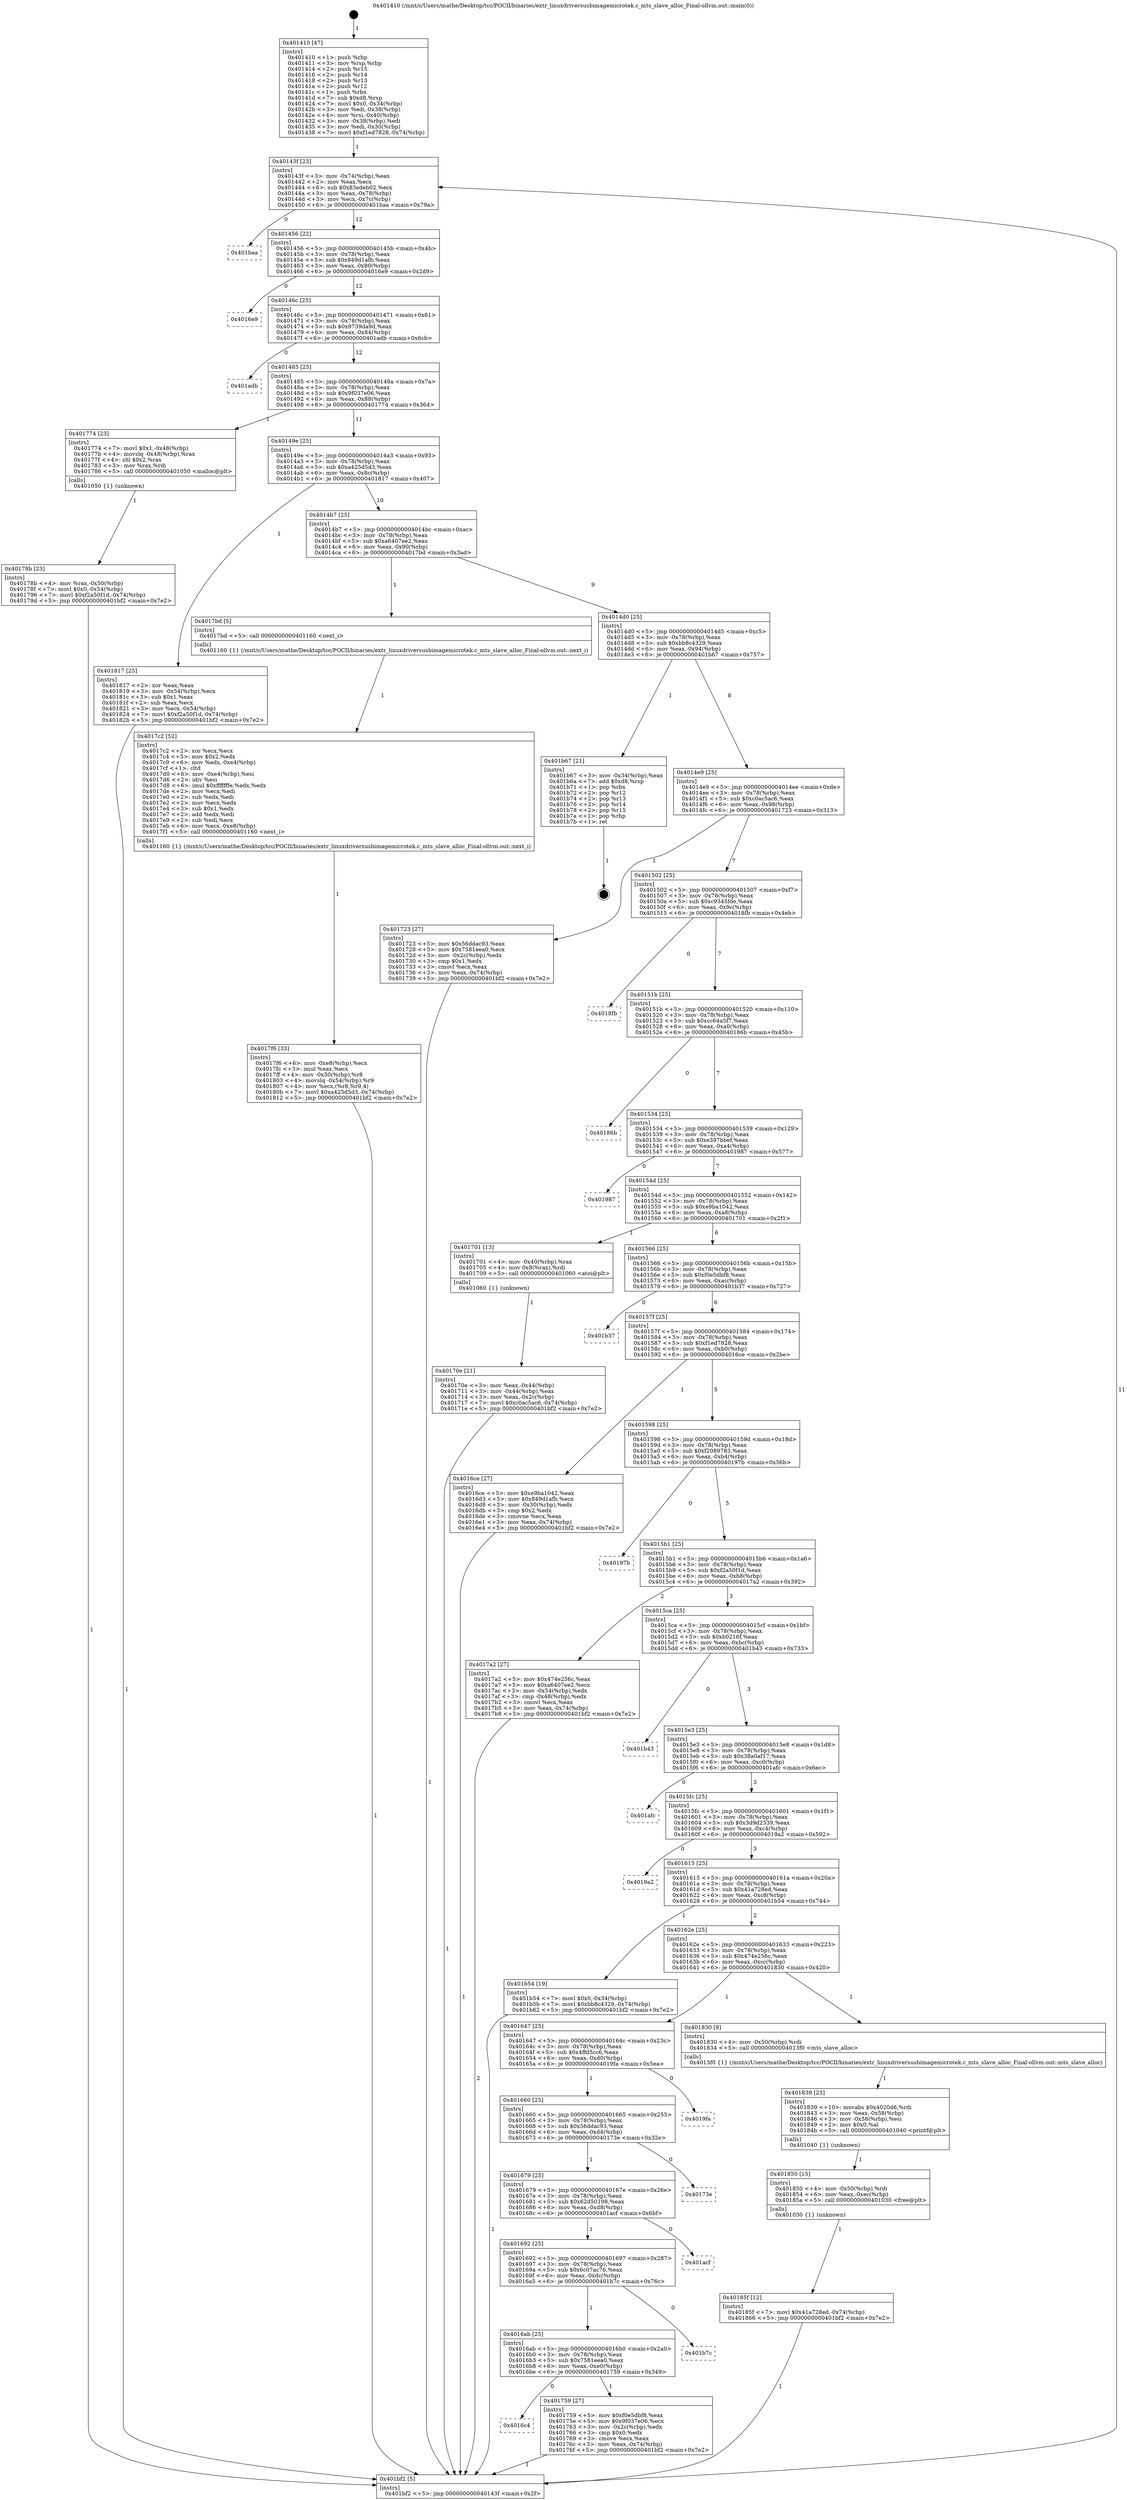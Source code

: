 digraph "0x401410" {
  label = "0x401410 (/mnt/c/Users/mathe/Desktop/tcc/POCII/binaries/extr_linuxdriversusbimagemicrotek.c_mts_slave_alloc_Final-ollvm.out::main(0))"
  labelloc = "t"
  node[shape=record]

  Entry [label="",width=0.3,height=0.3,shape=circle,fillcolor=black,style=filled]
  "0x40143f" [label="{
     0x40143f [23]\l
     | [instrs]\l
     &nbsp;&nbsp;0x40143f \<+3\>: mov -0x74(%rbp),%eax\l
     &nbsp;&nbsp;0x401442 \<+2\>: mov %eax,%ecx\l
     &nbsp;&nbsp;0x401444 \<+6\>: sub $0x83edeb02,%ecx\l
     &nbsp;&nbsp;0x40144a \<+3\>: mov %eax,-0x78(%rbp)\l
     &nbsp;&nbsp;0x40144d \<+3\>: mov %ecx,-0x7c(%rbp)\l
     &nbsp;&nbsp;0x401450 \<+6\>: je 0000000000401baa \<main+0x79a\>\l
  }"]
  "0x401baa" [label="{
     0x401baa\l
  }", style=dashed]
  "0x401456" [label="{
     0x401456 [22]\l
     | [instrs]\l
     &nbsp;&nbsp;0x401456 \<+5\>: jmp 000000000040145b \<main+0x4b\>\l
     &nbsp;&nbsp;0x40145b \<+3\>: mov -0x78(%rbp),%eax\l
     &nbsp;&nbsp;0x40145e \<+5\>: sub $0x849d1afb,%eax\l
     &nbsp;&nbsp;0x401463 \<+3\>: mov %eax,-0x80(%rbp)\l
     &nbsp;&nbsp;0x401466 \<+6\>: je 00000000004016e9 \<main+0x2d9\>\l
  }"]
  Exit [label="",width=0.3,height=0.3,shape=circle,fillcolor=black,style=filled,peripheries=2]
  "0x4016e9" [label="{
     0x4016e9\l
  }", style=dashed]
  "0x40146c" [label="{
     0x40146c [25]\l
     | [instrs]\l
     &nbsp;&nbsp;0x40146c \<+5\>: jmp 0000000000401471 \<main+0x61\>\l
     &nbsp;&nbsp;0x401471 \<+3\>: mov -0x78(%rbp),%eax\l
     &nbsp;&nbsp;0x401474 \<+5\>: sub $0x9739da9d,%eax\l
     &nbsp;&nbsp;0x401479 \<+6\>: mov %eax,-0x84(%rbp)\l
     &nbsp;&nbsp;0x40147f \<+6\>: je 0000000000401adb \<main+0x6cb\>\l
  }"]
  "0x40185f" [label="{
     0x40185f [12]\l
     | [instrs]\l
     &nbsp;&nbsp;0x40185f \<+7\>: movl $0x41a728ed,-0x74(%rbp)\l
     &nbsp;&nbsp;0x401866 \<+5\>: jmp 0000000000401bf2 \<main+0x7e2\>\l
  }"]
  "0x401adb" [label="{
     0x401adb\l
  }", style=dashed]
  "0x401485" [label="{
     0x401485 [25]\l
     | [instrs]\l
     &nbsp;&nbsp;0x401485 \<+5\>: jmp 000000000040148a \<main+0x7a\>\l
     &nbsp;&nbsp;0x40148a \<+3\>: mov -0x78(%rbp),%eax\l
     &nbsp;&nbsp;0x40148d \<+5\>: sub $0x9f037e06,%eax\l
     &nbsp;&nbsp;0x401492 \<+6\>: mov %eax,-0x88(%rbp)\l
     &nbsp;&nbsp;0x401498 \<+6\>: je 0000000000401774 \<main+0x364\>\l
  }"]
  "0x401850" [label="{
     0x401850 [15]\l
     | [instrs]\l
     &nbsp;&nbsp;0x401850 \<+4\>: mov -0x50(%rbp),%rdi\l
     &nbsp;&nbsp;0x401854 \<+6\>: mov %eax,-0xec(%rbp)\l
     &nbsp;&nbsp;0x40185a \<+5\>: call 0000000000401030 \<free@plt\>\l
     | [calls]\l
     &nbsp;&nbsp;0x401030 \{1\} (unknown)\l
  }"]
  "0x401774" [label="{
     0x401774 [23]\l
     | [instrs]\l
     &nbsp;&nbsp;0x401774 \<+7\>: movl $0x1,-0x48(%rbp)\l
     &nbsp;&nbsp;0x40177b \<+4\>: movslq -0x48(%rbp),%rax\l
     &nbsp;&nbsp;0x40177f \<+4\>: shl $0x2,%rax\l
     &nbsp;&nbsp;0x401783 \<+3\>: mov %rax,%rdi\l
     &nbsp;&nbsp;0x401786 \<+5\>: call 0000000000401050 \<malloc@plt\>\l
     | [calls]\l
     &nbsp;&nbsp;0x401050 \{1\} (unknown)\l
  }"]
  "0x40149e" [label="{
     0x40149e [25]\l
     | [instrs]\l
     &nbsp;&nbsp;0x40149e \<+5\>: jmp 00000000004014a3 \<main+0x93\>\l
     &nbsp;&nbsp;0x4014a3 \<+3\>: mov -0x78(%rbp),%eax\l
     &nbsp;&nbsp;0x4014a6 \<+5\>: sub $0xa425d5d3,%eax\l
     &nbsp;&nbsp;0x4014ab \<+6\>: mov %eax,-0x8c(%rbp)\l
     &nbsp;&nbsp;0x4014b1 \<+6\>: je 0000000000401817 \<main+0x407\>\l
  }"]
  "0x401839" [label="{
     0x401839 [23]\l
     | [instrs]\l
     &nbsp;&nbsp;0x401839 \<+10\>: movabs $0x4020d6,%rdi\l
     &nbsp;&nbsp;0x401843 \<+3\>: mov %eax,-0x58(%rbp)\l
     &nbsp;&nbsp;0x401846 \<+3\>: mov -0x58(%rbp),%esi\l
     &nbsp;&nbsp;0x401849 \<+2\>: mov $0x0,%al\l
     &nbsp;&nbsp;0x40184b \<+5\>: call 0000000000401040 \<printf@plt\>\l
     | [calls]\l
     &nbsp;&nbsp;0x401040 \{1\} (unknown)\l
  }"]
  "0x401817" [label="{
     0x401817 [25]\l
     | [instrs]\l
     &nbsp;&nbsp;0x401817 \<+2\>: xor %eax,%eax\l
     &nbsp;&nbsp;0x401819 \<+3\>: mov -0x54(%rbp),%ecx\l
     &nbsp;&nbsp;0x40181c \<+3\>: sub $0x1,%eax\l
     &nbsp;&nbsp;0x40181f \<+2\>: sub %eax,%ecx\l
     &nbsp;&nbsp;0x401821 \<+3\>: mov %ecx,-0x54(%rbp)\l
     &nbsp;&nbsp;0x401824 \<+7\>: movl $0xf2a50f1d,-0x74(%rbp)\l
     &nbsp;&nbsp;0x40182b \<+5\>: jmp 0000000000401bf2 \<main+0x7e2\>\l
  }"]
  "0x4014b7" [label="{
     0x4014b7 [25]\l
     | [instrs]\l
     &nbsp;&nbsp;0x4014b7 \<+5\>: jmp 00000000004014bc \<main+0xac\>\l
     &nbsp;&nbsp;0x4014bc \<+3\>: mov -0x78(%rbp),%eax\l
     &nbsp;&nbsp;0x4014bf \<+5\>: sub $0xa6407ee2,%eax\l
     &nbsp;&nbsp;0x4014c4 \<+6\>: mov %eax,-0x90(%rbp)\l
     &nbsp;&nbsp;0x4014ca \<+6\>: je 00000000004017bd \<main+0x3ad\>\l
  }"]
  "0x4017f6" [label="{
     0x4017f6 [33]\l
     | [instrs]\l
     &nbsp;&nbsp;0x4017f6 \<+6\>: mov -0xe8(%rbp),%ecx\l
     &nbsp;&nbsp;0x4017fc \<+3\>: imul %eax,%ecx\l
     &nbsp;&nbsp;0x4017ff \<+4\>: mov -0x50(%rbp),%r8\l
     &nbsp;&nbsp;0x401803 \<+4\>: movslq -0x54(%rbp),%r9\l
     &nbsp;&nbsp;0x401807 \<+4\>: mov %ecx,(%r8,%r9,4)\l
     &nbsp;&nbsp;0x40180b \<+7\>: movl $0xa425d5d3,-0x74(%rbp)\l
     &nbsp;&nbsp;0x401812 \<+5\>: jmp 0000000000401bf2 \<main+0x7e2\>\l
  }"]
  "0x4017bd" [label="{
     0x4017bd [5]\l
     | [instrs]\l
     &nbsp;&nbsp;0x4017bd \<+5\>: call 0000000000401160 \<next_i\>\l
     | [calls]\l
     &nbsp;&nbsp;0x401160 \{1\} (/mnt/c/Users/mathe/Desktop/tcc/POCII/binaries/extr_linuxdriversusbimagemicrotek.c_mts_slave_alloc_Final-ollvm.out::next_i)\l
  }"]
  "0x4014d0" [label="{
     0x4014d0 [25]\l
     | [instrs]\l
     &nbsp;&nbsp;0x4014d0 \<+5\>: jmp 00000000004014d5 \<main+0xc5\>\l
     &nbsp;&nbsp;0x4014d5 \<+3\>: mov -0x78(%rbp),%eax\l
     &nbsp;&nbsp;0x4014d8 \<+5\>: sub $0xbb8c4329,%eax\l
     &nbsp;&nbsp;0x4014dd \<+6\>: mov %eax,-0x94(%rbp)\l
     &nbsp;&nbsp;0x4014e3 \<+6\>: je 0000000000401b67 \<main+0x757\>\l
  }"]
  "0x4017c2" [label="{
     0x4017c2 [52]\l
     | [instrs]\l
     &nbsp;&nbsp;0x4017c2 \<+2\>: xor %ecx,%ecx\l
     &nbsp;&nbsp;0x4017c4 \<+5\>: mov $0x2,%edx\l
     &nbsp;&nbsp;0x4017c9 \<+6\>: mov %edx,-0xe4(%rbp)\l
     &nbsp;&nbsp;0x4017cf \<+1\>: cltd\l
     &nbsp;&nbsp;0x4017d0 \<+6\>: mov -0xe4(%rbp),%esi\l
     &nbsp;&nbsp;0x4017d6 \<+2\>: idiv %esi\l
     &nbsp;&nbsp;0x4017d8 \<+6\>: imul $0xfffffffe,%edx,%edx\l
     &nbsp;&nbsp;0x4017de \<+2\>: mov %ecx,%edi\l
     &nbsp;&nbsp;0x4017e0 \<+2\>: sub %edx,%edi\l
     &nbsp;&nbsp;0x4017e2 \<+2\>: mov %ecx,%edx\l
     &nbsp;&nbsp;0x4017e4 \<+3\>: sub $0x1,%edx\l
     &nbsp;&nbsp;0x4017e7 \<+2\>: add %edx,%edi\l
     &nbsp;&nbsp;0x4017e9 \<+2\>: sub %edi,%ecx\l
     &nbsp;&nbsp;0x4017eb \<+6\>: mov %ecx,-0xe8(%rbp)\l
     &nbsp;&nbsp;0x4017f1 \<+5\>: call 0000000000401160 \<next_i\>\l
     | [calls]\l
     &nbsp;&nbsp;0x401160 \{1\} (/mnt/c/Users/mathe/Desktop/tcc/POCII/binaries/extr_linuxdriversusbimagemicrotek.c_mts_slave_alloc_Final-ollvm.out::next_i)\l
  }"]
  "0x401b67" [label="{
     0x401b67 [21]\l
     | [instrs]\l
     &nbsp;&nbsp;0x401b67 \<+3\>: mov -0x34(%rbp),%eax\l
     &nbsp;&nbsp;0x401b6a \<+7\>: add $0xd8,%rsp\l
     &nbsp;&nbsp;0x401b71 \<+1\>: pop %rbx\l
     &nbsp;&nbsp;0x401b72 \<+2\>: pop %r12\l
     &nbsp;&nbsp;0x401b74 \<+2\>: pop %r13\l
     &nbsp;&nbsp;0x401b76 \<+2\>: pop %r14\l
     &nbsp;&nbsp;0x401b78 \<+2\>: pop %r15\l
     &nbsp;&nbsp;0x401b7a \<+1\>: pop %rbp\l
     &nbsp;&nbsp;0x401b7b \<+1\>: ret\l
  }"]
  "0x4014e9" [label="{
     0x4014e9 [25]\l
     | [instrs]\l
     &nbsp;&nbsp;0x4014e9 \<+5\>: jmp 00000000004014ee \<main+0xde\>\l
     &nbsp;&nbsp;0x4014ee \<+3\>: mov -0x78(%rbp),%eax\l
     &nbsp;&nbsp;0x4014f1 \<+5\>: sub $0xc0ac5ac6,%eax\l
     &nbsp;&nbsp;0x4014f6 \<+6\>: mov %eax,-0x98(%rbp)\l
     &nbsp;&nbsp;0x4014fc \<+6\>: je 0000000000401723 \<main+0x313\>\l
  }"]
  "0x40178b" [label="{
     0x40178b [23]\l
     | [instrs]\l
     &nbsp;&nbsp;0x40178b \<+4\>: mov %rax,-0x50(%rbp)\l
     &nbsp;&nbsp;0x40178f \<+7\>: movl $0x0,-0x54(%rbp)\l
     &nbsp;&nbsp;0x401796 \<+7\>: movl $0xf2a50f1d,-0x74(%rbp)\l
     &nbsp;&nbsp;0x40179d \<+5\>: jmp 0000000000401bf2 \<main+0x7e2\>\l
  }"]
  "0x401723" [label="{
     0x401723 [27]\l
     | [instrs]\l
     &nbsp;&nbsp;0x401723 \<+5\>: mov $0x56ddac93,%eax\l
     &nbsp;&nbsp;0x401728 \<+5\>: mov $0x7581eea0,%ecx\l
     &nbsp;&nbsp;0x40172d \<+3\>: mov -0x2c(%rbp),%edx\l
     &nbsp;&nbsp;0x401730 \<+3\>: cmp $0x1,%edx\l
     &nbsp;&nbsp;0x401733 \<+3\>: cmovl %ecx,%eax\l
     &nbsp;&nbsp;0x401736 \<+3\>: mov %eax,-0x74(%rbp)\l
     &nbsp;&nbsp;0x401739 \<+5\>: jmp 0000000000401bf2 \<main+0x7e2\>\l
  }"]
  "0x401502" [label="{
     0x401502 [25]\l
     | [instrs]\l
     &nbsp;&nbsp;0x401502 \<+5\>: jmp 0000000000401507 \<main+0xf7\>\l
     &nbsp;&nbsp;0x401507 \<+3\>: mov -0x78(%rbp),%eax\l
     &nbsp;&nbsp;0x40150a \<+5\>: sub $0xc9345fde,%eax\l
     &nbsp;&nbsp;0x40150f \<+6\>: mov %eax,-0x9c(%rbp)\l
     &nbsp;&nbsp;0x401515 \<+6\>: je 00000000004018fb \<main+0x4eb\>\l
  }"]
  "0x4016c4" [label="{
     0x4016c4\l
  }", style=dashed]
  "0x4018fb" [label="{
     0x4018fb\l
  }", style=dashed]
  "0x40151b" [label="{
     0x40151b [25]\l
     | [instrs]\l
     &nbsp;&nbsp;0x40151b \<+5\>: jmp 0000000000401520 \<main+0x110\>\l
     &nbsp;&nbsp;0x401520 \<+3\>: mov -0x78(%rbp),%eax\l
     &nbsp;&nbsp;0x401523 \<+5\>: sub $0xcc64a5f7,%eax\l
     &nbsp;&nbsp;0x401528 \<+6\>: mov %eax,-0xa0(%rbp)\l
     &nbsp;&nbsp;0x40152e \<+6\>: je 000000000040186b \<main+0x45b\>\l
  }"]
  "0x401759" [label="{
     0x401759 [27]\l
     | [instrs]\l
     &nbsp;&nbsp;0x401759 \<+5\>: mov $0xf0e5dbf8,%eax\l
     &nbsp;&nbsp;0x40175e \<+5\>: mov $0x9f037e06,%ecx\l
     &nbsp;&nbsp;0x401763 \<+3\>: mov -0x2c(%rbp),%edx\l
     &nbsp;&nbsp;0x401766 \<+3\>: cmp $0x0,%edx\l
     &nbsp;&nbsp;0x401769 \<+3\>: cmove %ecx,%eax\l
     &nbsp;&nbsp;0x40176c \<+3\>: mov %eax,-0x74(%rbp)\l
     &nbsp;&nbsp;0x40176f \<+5\>: jmp 0000000000401bf2 \<main+0x7e2\>\l
  }"]
  "0x40186b" [label="{
     0x40186b\l
  }", style=dashed]
  "0x401534" [label="{
     0x401534 [25]\l
     | [instrs]\l
     &nbsp;&nbsp;0x401534 \<+5\>: jmp 0000000000401539 \<main+0x129\>\l
     &nbsp;&nbsp;0x401539 \<+3\>: mov -0x78(%rbp),%eax\l
     &nbsp;&nbsp;0x40153c \<+5\>: sub $0xe397bbef,%eax\l
     &nbsp;&nbsp;0x401541 \<+6\>: mov %eax,-0xa4(%rbp)\l
     &nbsp;&nbsp;0x401547 \<+6\>: je 0000000000401987 \<main+0x577\>\l
  }"]
  "0x4016ab" [label="{
     0x4016ab [25]\l
     | [instrs]\l
     &nbsp;&nbsp;0x4016ab \<+5\>: jmp 00000000004016b0 \<main+0x2a0\>\l
     &nbsp;&nbsp;0x4016b0 \<+3\>: mov -0x78(%rbp),%eax\l
     &nbsp;&nbsp;0x4016b3 \<+5\>: sub $0x7581eea0,%eax\l
     &nbsp;&nbsp;0x4016b8 \<+6\>: mov %eax,-0xe0(%rbp)\l
     &nbsp;&nbsp;0x4016be \<+6\>: je 0000000000401759 \<main+0x349\>\l
  }"]
  "0x401987" [label="{
     0x401987\l
  }", style=dashed]
  "0x40154d" [label="{
     0x40154d [25]\l
     | [instrs]\l
     &nbsp;&nbsp;0x40154d \<+5\>: jmp 0000000000401552 \<main+0x142\>\l
     &nbsp;&nbsp;0x401552 \<+3\>: mov -0x78(%rbp),%eax\l
     &nbsp;&nbsp;0x401555 \<+5\>: sub $0xe9ba1042,%eax\l
     &nbsp;&nbsp;0x40155a \<+6\>: mov %eax,-0xa8(%rbp)\l
     &nbsp;&nbsp;0x401560 \<+6\>: je 0000000000401701 \<main+0x2f1\>\l
  }"]
  "0x401b7c" [label="{
     0x401b7c\l
  }", style=dashed]
  "0x401701" [label="{
     0x401701 [13]\l
     | [instrs]\l
     &nbsp;&nbsp;0x401701 \<+4\>: mov -0x40(%rbp),%rax\l
     &nbsp;&nbsp;0x401705 \<+4\>: mov 0x8(%rax),%rdi\l
     &nbsp;&nbsp;0x401709 \<+5\>: call 0000000000401060 \<atoi@plt\>\l
     | [calls]\l
     &nbsp;&nbsp;0x401060 \{1\} (unknown)\l
  }"]
  "0x401566" [label="{
     0x401566 [25]\l
     | [instrs]\l
     &nbsp;&nbsp;0x401566 \<+5\>: jmp 000000000040156b \<main+0x15b\>\l
     &nbsp;&nbsp;0x40156b \<+3\>: mov -0x78(%rbp),%eax\l
     &nbsp;&nbsp;0x40156e \<+5\>: sub $0xf0e5dbf8,%eax\l
     &nbsp;&nbsp;0x401573 \<+6\>: mov %eax,-0xac(%rbp)\l
     &nbsp;&nbsp;0x401579 \<+6\>: je 0000000000401b37 \<main+0x727\>\l
  }"]
  "0x401692" [label="{
     0x401692 [25]\l
     | [instrs]\l
     &nbsp;&nbsp;0x401692 \<+5\>: jmp 0000000000401697 \<main+0x287\>\l
     &nbsp;&nbsp;0x401697 \<+3\>: mov -0x78(%rbp),%eax\l
     &nbsp;&nbsp;0x40169a \<+5\>: sub $0x6c07ac76,%eax\l
     &nbsp;&nbsp;0x40169f \<+6\>: mov %eax,-0xdc(%rbp)\l
     &nbsp;&nbsp;0x4016a5 \<+6\>: je 0000000000401b7c \<main+0x76c\>\l
  }"]
  "0x401b37" [label="{
     0x401b37\l
  }", style=dashed]
  "0x40157f" [label="{
     0x40157f [25]\l
     | [instrs]\l
     &nbsp;&nbsp;0x40157f \<+5\>: jmp 0000000000401584 \<main+0x174\>\l
     &nbsp;&nbsp;0x401584 \<+3\>: mov -0x78(%rbp),%eax\l
     &nbsp;&nbsp;0x401587 \<+5\>: sub $0xf1ed7828,%eax\l
     &nbsp;&nbsp;0x40158c \<+6\>: mov %eax,-0xb0(%rbp)\l
     &nbsp;&nbsp;0x401592 \<+6\>: je 00000000004016ce \<main+0x2be\>\l
  }"]
  "0x401acf" [label="{
     0x401acf\l
  }", style=dashed]
  "0x4016ce" [label="{
     0x4016ce [27]\l
     | [instrs]\l
     &nbsp;&nbsp;0x4016ce \<+5\>: mov $0xe9ba1042,%eax\l
     &nbsp;&nbsp;0x4016d3 \<+5\>: mov $0x849d1afb,%ecx\l
     &nbsp;&nbsp;0x4016d8 \<+3\>: mov -0x30(%rbp),%edx\l
     &nbsp;&nbsp;0x4016db \<+3\>: cmp $0x2,%edx\l
     &nbsp;&nbsp;0x4016de \<+3\>: cmovne %ecx,%eax\l
     &nbsp;&nbsp;0x4016e1 \<+3\>: mov %eax,-0x74(%rbp)\l
     &nbsp;&nbsp;0x4016e4 \<+5\>: jmp 0000000000401bf2 \<main+0x7e2\>\l
  }"]
  "0x401598" [label="{
     0x401598 [25]\l
     | [instrs]\l
     &nbsp;&nbsp;0x401598 \<+5\>: jmp 000000000040159d \<main+0x18d\>\l
     &nbsp;&nbsp;0x40159d \<+3\>: mov -0x78(%rbp),%eax\l
     &nbsp;&nbsp;0x4015a0 \<+5\>: sub $0xf2089783,%eax\l
     &nbsp;&nbsp;0x4015a5 \<+6\>: mov %eax,-0xb4(%rbp)\l
     &nbsp;&nbsp;0x4015ab \<+6\>: je 000000000040197b \<main+0x56b\>\l
  }"]
  "0x401bf2" [label="{
     0x401bf2 [5]\l
     | [instrs]\l
     &nbsp;&nbsp;0x401bf2 \<+5\>: jmp 000000000040143f \<main+0x2f\>\l
  }"]
  "0x401410" [label="{
     0x401410 [47]\l
     | [instrs]\l
     &nbsp;&nbsp;0x401410 \<+1\>: push %rbp\l
     &nbsp;&nbsp;0x401411 \<+3\>: mov %rsp,%rbp\l
     &nbsp;&nbsp;0x401414 \<+2\>: push %r15\l
     &nbsp;&nbsp;0x401416 \<+2\>: push %r14\l
     &nbsp;&nbsp;0x401418 \<+2\>: push %r13\l
     &nbsp;&nbsp;0x40141a \<+2\>: push %r12\l
     &nbsp;&nbsp;0x40141c \<+1\>: push %rbx\l
     &nbsp;&nbsp;0x40141d \<+7\>: sub $0xd8,%rsp\l
     &nbsp;&nbsp;0x401424 \<+7\>: movl $0x0,-0x34(%rbp)\l
     &nbsp;&nbsp;0x40142b \<+3\>: mov %edi,-0x38(%rbp)\l
     &nbsp;&nbsp;0x40142e \<+4\>: mov %rsi,-0x40(%rbp)\l
     &nbsp;&nbsp;0x401432 \<+3\>: mov -0x38(%rbp),%edi\l
     &nbsp;&nbsp;0x401435 \<+3\>: mov %edi,-0x30(%rbp)\l
     &nbsp;&nbsp;0x401438 \<+7\>: movl $0xf1ed7828,-0x74(%rbp)\l
  }"]
  "0x40170e" [label="{
     0x40170e [21]\l
     | [instrs]\l
     &nbsp;&nbsp;0x40170e \<+3\>: mov %eax,-0x44(%rbp)\l
     &nbsp;&nbsp;0x401711 \<+3\>: mov -0x44(%rbp),%eax\l
     &nbsp;&nbsp;0x401714 \<+3\>: mov %eax,-0x2c(%rbp)\l
     &nbsp;&nbsp;0x401717 \<+7\>: movl $0xc0ac5ac6,-0x74(%rbp)\l
     &nbsp;&nbsp;0x40171e \<+5\>: jmp 0000000000401bf2 \<main+0x7e2\>\l
  }"]
  "0x401679" [label="{
     0x401679 [25]\l
     | [instrs]\l
     &nbsp;&nbsp;0x401679 \<+5\>: jmp 000000000040167e \<main+0x26e\>\l
     &nbsp;&nbsp;0x40167e \<+3\>: mov -0x78(%rbp),%eax\l
     &nbsp;&nbsp;0x401681 \<+5\>: sub $0x62d50198,%eax\l
     &nbsp;&nbsp;0x401686 \<+6\>: mov %eax,-0xd8(%rbp)\l
     &nbsp;&nbsp;0x40168c \<+6\>: je 0000000000401acf \<main+0x6bf\>\l
  }"]
  "0x40197b" [label="{
     0x40197b\l
  }", style=dashed]
  "0x4015b1" [label="{
     0x4015b1 [25]\l
     | [instrs]\l
     &nbsp;&nbsp;0x4015b1 \<+5\>: jmp 00000000004015b6 \<main+0x1a6\>\l
     &nbsp;&nbsp;0x4015b6 \<+3\>: mov -0x78(%rbp),%eax\l
     &nbsp;&nbsp;0x4015b9 \<+5\>: sub $0xf2a50f1d,%eax\l
     &nbsp;&nbsp;0x4015be \<+6\>: mov %eax,-0xb8(%rbp)\l
     &nbsp;&nbsp;0x4015c4 \<+6\>: je 00000000004017a2 \<main+0x392\>\l
  }"]
  "0x40173e" [label="{
     0x40173e\l
  }", style=dashed]
  "0x4017a2" [label="{
     0x4017a2 [27]\l
     | [instrs]\l
     &nbsp;&nbsp;0x4017a2 \<+5\>: mov $0x474e256c,%eax\l
     &nbsp;&nbsp;0x4017a7 \<+5\>: mov $0xa6407ee2,%ecx\l
     &nbsp;&nbsp;0x4017ac \<+3\>: mov -0x54(%rbp),%edx\l
     &nbsp;&nbsp;0x4017af \<+3\>: cmp -0x48(%rbp),%edx\l
     &nbsp;&nbsp;0x4017b2 \<+3\>: cmovl %ecx,%eax\l
     &nbsp;&nbsp;0x4017b5 \<+3\>: mov %eax,-0x74(%rbp)\l
     &nbsp;&nbsp;0x4017b8 \<+5\>: jmp 0000000000401bf2 \<main+0x7e2\>\l
  }"]
  "0x4015ca" [label="{
     0x4015ca [25]\l
     | [instrs]\l
     &nbsp;&nbsp;0x4015ca \<+5\>: jmp 00000000004015cf \<main+0x1bf\>\l
     &nbsp;&nbsp;0x4015cf \<+3\>: mov -0x78(%rbp),%eax\l
     &nbsp;&nbsp;0x4015d2 \<+5\>: sub $0xb0216f,%eax\l
     &nbsp;&nbsp;0x4015d7 \<+6\>: mov %eax,-0xbc(%rbp)\l
     &nbsp;&nbsp;0x4015dd \<+6\>: je 0000000000401b43 \<main+0x733\>\l
  }"]
  "0x401660" [label="{
     0x401660 [25]\l
     | [instrs]\l
     &nbsp;&nbsp;0x401660 \<+5\>: jmp 0000000000401665 \<main+0x255\>\l
     &nbsp;&nbsp;0x401665 \<+3\>: mov -0x78(%rbp),%eax\l
     &nbsp;&nbsp;0x401668 \<+5\>: sub $0x56ddac93,%eax\l
     &nbsp;&nbsp;0x40166d \<+6\>: mov %eax,-0xd4(%rbp)\l
     &nbsp;&nbsp;0x401673 \<+6\>: je 000000000040173e \<main+0x32e\>\l
  }"]
  "0x401b43" [label="{
     0x401b43\l
  }", style=dashed]
  "0x4015e3" [label="{
     0x4015e3 [25]\l
     | [instrs]\l
     &nbsp;&nbsp;0x4015e3 \<+5\>: jmp 00000000004015e8 \<main+0x1d8\>\l
     &nbsp;&nbsp;0x4015e8 \<+3\>: mov -0x78(%rbp),%eax\l
     &nbsp;&nbsp;0x4015eb \<+5\>: sub $0x38a0af17,%eax\l
     &nbsp;&nbsp;0x4015f0 \<+6\>: mov %eax,-0xc0(%rbp)\l
     &nbsp;&nbsp;0x4015f6 \<+6\>: je 0000000000401afc \<main+0x6ec\>\l
  }"]
  "0x4019fa" [label="{
     0x4019fa\l
  }", style=dashed]
  "0x401afc" [label="{
     0x401afc\l
  }", style=dashed]
  "0x4015fc" [label="{
     0x4015fc [25]\l
     | [instrs]\l
     &nbsp;&nbsp;0x4015fc \<+5\>: jmp 0000000000401601 \<main+0x1f1\>\l
     &nbsp;&nbsp;0x401601 \<+3\>: mov -0x78(%rbp),%eax\l
     &nbsp;&nbsp;0x401604 \<+5\>: sub $0x3d9d2539,%eax\l
     &nbsp;&nbsp;0x401609 \<+6\>: mov %eax,-0xc4(%rbp)\l
     &nbsp;&nbsp;0x40160f \<+6\>: je 00000000004019a2 \<main+0x592\>\l
  }"]
  "0x401647" [label="{
     0x401647 [25]\l
     | [instrs]\l
     &nbsp;&nbsp;0x401647 \<+5\>: jmp 000000000040164c \<main+0x23c\>\l
     &nbsp;&nbsp;0x40164c \<+3\>: mov -0x78(%rbp),%eax\l
     &nbsp;&nbsp;0x40164f \<+5\>: sub $0x4ffd5cc6,%eax\l
     &nbsp;&nbsp;0x401654 \<+6\>: mov %eax,-0xd0(%rbp)\l
     &nbsp;&nbsp;0x40165a \<+6\>: je 00000000004019fa \<main+0x5ea\>\l
  }"]
  "0x4019a2" [label="{
     0x4019a2\l
  }", style=dashed]
  "0x401615" [label="{
     0x401615 [25]\l
     | [instrs]\l
     &nbsp;&nbsp;0x401615 \<+5\>: jmp 000000000040161a \<main+0x20a\>\l
     &nbsp;&nbsp;0x40161a \<+3\>: mov -0x78(%rbp),%eax\l
     &nbsp;&nbsp;0x40161d \<+5\>: sub $0x41a728ed,%eax\l
     &nbsp;&nbsp;0x401622 \<+6\>: mov %eax,-0xc8(%rbp)\l
     &nbsp;&nbsp;0x401628 \<+6\>: je 0000000000401b54 \<main+0x744\>\l
  }"]
  "0x401830" [label="{
     0x401830 [9]\l
     | [instrs]\l
     &nbsp;&nbsp;0x401830 \<+4\>: mov -0x50(%rbp),%rdi\l
     &nbsp;&nbsp;0x401834 \<+5\>: call 00000000004013f0 \<mts_slave_alloc\>\l
     | [calls]\l
     &nbsp;&nbsp;0x4013f0 \{1\} (/mnt/c/Users/mathe/Desktop/tcc/POCII/binaries/extr_linuxdriversusbimagemicrotek.c_mts_slave_alloc_Final-ollvm.out::mts_slave_alloc)\l
  }"]
  "0x401b54" [label="{
     0x401b54 [19]\l
     | [instrs]\l
     &nbsp;&nbsp;0x401b54 \<+7\>: movl $0x0,-0x34(%rbp)\l
     &nbsp;&nbsp;0x401b5b \<+7\>: movl $0xbb8c4329,-0x74(%rbp)\l
     &nbsp;&nbsp;0x401b62 \<+5\>: jmp 0000000000401bf2 \<main+0x7e2\>\l
  }"]
  "0x40162e" [label="{
     0x40162e [25]\l
     | [instrs]\l
     &nbsp;&nbsp;0x40162e \<+5\>: jmp 0000000000401633 \<main+0x223\>\l
     &nbsp;&nbsp;0x401633 \<+3\>: mov -0x78(%rbp),%eax\l
     &nbsp;&nbsp;0x401636 \<+5\>: sub $0x474e256c,%eax\l
     &nbsp;&nbsp;0x40163b \<+6\>: mov %eax,-0xcc(%rbp)\l
     &nbsp;&nbsp;0x401641 \<+6\>: je 0000000000401830 \<main+0x420\>\l
  }"]
  Entry -> "0x401410" [label=" 1"]
  "0x40143f" -> "0x401baa" [label=" 0"]
  "0x40143f" -> "0x401456" [label=" 12"]
  "0x401b67" -> Exit [label=" 1"]
  "0x401456" -> "0x4016e9" [label=" 0"]
  "0x401456" -> "0x40146c" [label=" 12"]
  "0x401b54" -> "0x401bf2" [label=" 1"]
  "0x40146c" -> "0x401adb" [label=" 0"]
  "0x40146c" -> "0x401485" [label=" 12"]
  "0x40185f" -> "0x401bf2" [label=" 1"]
  "0x401485" -> "0x401774" [label=" 1"]
  "0x401485" -> "0x40149e" [label=" 11"]
  "0x401850" -> "0x40185f" [label=" 1"]
  "0x40149e" -> "0x401817" [label=" 1"]
  "0x40149e" -> "0x4014b7" [label=" 10"]
  "0x401839" -> "0x401850" [label=" 1"]
  "0x4014b7" -> "0x4017bd" [label=" 1"]
  "0x4014b7" -> "0x4014d0" [label=" 9"]
  "0x401830" -> "0x401839" [label=" 1"]
  "0x4014d0" -> "0x401b67" [label=" 1"]
  "0x4014d0" -> "0x4014e9" [label=" 8"]
  "0x401817" -> "0x401bf2" [label=" 1"]
  "0x4014e9" -> "0x401723" [label=" 1"]
  "0x4014e9" -> "0x401502" [label=" 7"]
  "0x4017f6" -> "0x401bf2" [label=" 1"]
  "0x401502" -> "0x4018fb" [label=" 0"]
  "0x401502" -> "0x40151b" [label=" 7"]
  "0x4017c2" -> "0x4017f6" [label=" 1"]
  "0x40151b" -> "0x40186b" [label=" 0"]
  "0x40151b" -> "0x401534" [label=" 7"]
  "0x4017bd" -> "0x4017c2" [label=" 1"]
  "0x401534" -> "0x401987" [label=" 0"]
  "0x401534" -> "0x40154d" [label=" 7"]
  "0x40178b" -> "0x401bf2" [label=" 1"]
  "0x40154d" -> "0x401701" [label=" 1"]
  "0x40154d" -> "0x401566" [label=" 6"]
  "0x401774" -> "0x40178b" [label=" 1"]
  "0x401566" -> "0x401b37" [label=" 0"]
  "0x401566" -> "0x40157f" [label=" 6"]
  "0x4016ab" -> "0x4016c4" [label=" 0"]
  "0x40157f" -> "0x4016ce" [label=" 1"]
  "0x40157f" -> "0x401598" [label=" 5"]
  "0x4016ce" -> "0x401bf2" [label=" 1"]
  "0x401410" -> "0x40143f" [label=" 1"]
  "0x401bf2" -> "0x40143f" [label=" 11"]
  "0x401701" -> "0x40170e" [label=" 1"]
  "0x40170e" -> "0x401bf2" [label=" 1"]
  "0x401723" -> "0x401bf2" [label=" 1"]
  "0x4016ab" -> "0x401759" [label=" 1"]
  "0x401598" -> "0x40197b" [label=" 0"]
  "0x401598" -> "0x4015b1" [label=" 5"]
  "0x401692" -> "0x4016ab" [label=" 1"]
  "0x4015b1" -> "0x4017a2" [label=" 2"]
  "0x4015b1" -> "0x4015ca" [label=" 3"]
  "0x401692" -> "0x401b7c" [label=" 0"]
  "0x4015ca" -> "0x401b43" [label=" 0"]
  "0x4015ca" -> "0x4015e3" [label=" 3"]
  "0x401679" -> "0x401692" [label=" 1"]
  "0x4015e3" -> "0x401afc" [label=" 0"]
  "0x4015e3" -> "0x4015fc" [label=" 3"]
  "0x401679" -> "0x401acf" [label=" 0"]
  "0x4015fc" -> "0x4019a2" [label=" 0"]
  "0x4015fc" -> "0x401615" [label=" 3"]
  "0x401660" -> "0x401679" [label=" 1"]
  "0x401615" -> "0x401b54" [label=" 1"]
  "0x401615" -> "0x40162e" [label=" 2"]
  "0x401660" -> "0x40173e" [label=" 0"]
  "0x40162e" -> "0x401830" [label=" 1"]
  "0x40162e" -> "0x401647" [label=" 1"]
  "0x4017a2" -> "0x401bf2" [label=" 2"]
  "0x401647" -> "0x4019fa" [label=" 0"]
  "0x401647" -> "0x401660" [label=" 1"]
  "0x401759" -> "0x401bf2" [label=" 1"]
}
